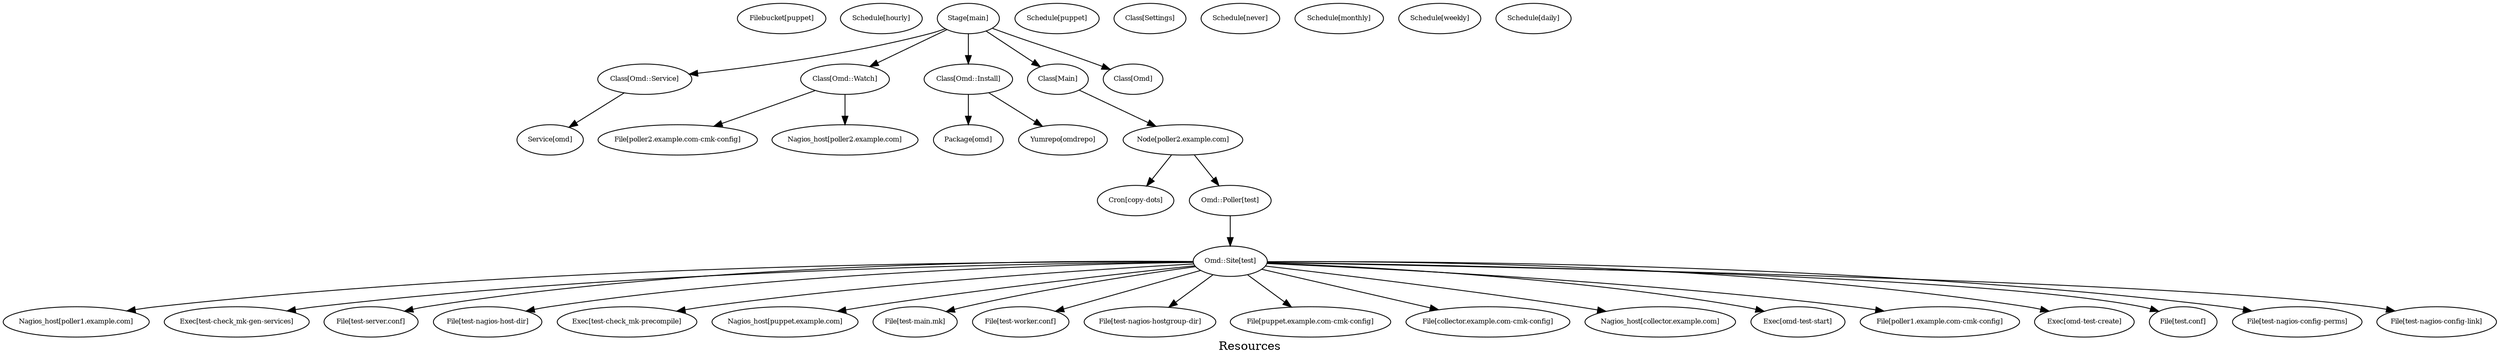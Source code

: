 digraph Resources {
    label = "Resources"
    "Filebucket[puppet]" [
        fontsize = 8,
        label = "Filebucket[puppet]"
    ]

    "Schedule[hourly]" [
        fontsize = 8,
        label = "Schedule[hourly]"
    ]

    "Node[poller2.example.com]" [
        fontsize = 8,
        label = "Node[poller2.example.com]"
    ]

    "Class[Omd::Service]" [
        fontsize = 8,
        label = "Class[Omd::Service]"
    ]

    "Nagios_host[poller1.example.com]" [
        fontsize = 8,
        label = "Nagios_host[poller1.example.com]"
    ]

    "Exec[test-check_mk-gen-services]" [
        fontsize = 8,
        label = "Exec[test-check_mk-gen-services]"
    ]

    "File[test-server.conf]" [
        fontsize = 8,
        label = "File[test-server.conf]"
    ]

    "File[test-nagios-host-dir]" [
        fontsize = 8,
        label = "File[test-nagios-host-dir]"
    ]

    "Exec[test-check_mk-precompile]" [
        fontsize = 8,
        label = "Exec[test-check_mk-precompile]"
    ]

    "Nagios_host[puppet.example.com]" [
        fontsize = 8,
        label = "Nagios_host[puppet.example.com]"
    ]

    "File[test-main.mk]" [
        fontsize = 8,
        label = "File[test-main.mk]"
    ]

    "File[test-worker.conf]" [
        fontsize = 8,
        label = "File[test-worker.conf]"
    ]

    "File[test-nagios-hostgroup-dir]" [
        fontsize = 8,
        label = "File[test-nagios-hostgroup-dir]"
    ]

    "Class[Omd::Watch]" [
        fontsize = 8,
        label = "Class[Omd::Watch]"
    ]

    "File[puppet.example.com-cmk-config]" [
        fontsize = 8,
        label = "File[puppet.example.com-cmk-config]"
    ]

    "Package[omd]" [
        fontsize = 8,
        label = "Package[omd]"
    ]

    "File[collector.example.com-cmk-config]" [
        fontsize = 8,
        label = "File[collector.example.com-cmk-config]"
    ]

    "Yumrepo[omdrepo]" [
        fontsize = 8,
        label = "Yumrepo[omdrepo]"
    ]

    "File[poller2.example.com-cmk-config]" [
        fontsize = 8,
        label = "File[poller2.example.com-cmk-config]"
    ]

    "Omd::Site[test]" [
        fontsize = 8,
        label = "Omd::Site[test]"
    ]

    "Schedule[puppet]" [
        fontsize = 8,
        label = "Schedule[puppet]"
    ]

    "Nagios_host[collector.example.com]" [
        fontsize = 8,
        label = "Nagios_host[collector.example.com]"
    ]

    "Cron[copy-dots]" [
        fontsize = 8,
        label = "Cron[copy-dots]"
    ]

    "Class[Settings]" [
        fontsize = 8,
        label = "Class[Settings]"
    ]

    "Nagios_host[poller2.example.com]" [
        fontsize = 8,
        label = "Nagios_host[poller2.example.com]"
    ]

    "Exec[omd-test-start]" [
        fontsize = 8,
        label = "Exec[omd-test-start]"
    ]

    "Schedule[never]" [
        fontsize = 8,
        label = "Schedule[never]"
    ]

    "Class[Omd::Install]" [
        fontsize = 8,
        label = "Class[Omd::Install]"
    ]

    "Class[Main]" [
        fontsize = 8,
        label = "Class[Main]"
    ]

    "File[poller1.example.com-cmk-config]" [
        fontsize = 8,
        label = "File[poller1.example.com-cmk-config]"
    ]

    "Class[Omd]" [
        fontsize = 8,
        label = "Class[Omd]"
    ]

    "Stage[main]" [
        fontsize = 8,
        label = "Stage[main]"
    ]

    "Exec[omd-test-create]" [
        fontsize = 8,
        label = "Exec[omd-test-create]"
    ]

    "Schedule[monthly]" [
        fontsize = 8,
        label = "Schedule[monthly]"
    ]

    "Schedule[weekly]" [
        fontsize = 8,
        label = "Schedule[weekly]"
    ]

    "Schedule[daily]" [
        fontsize = 8,
        label = "Schedule[daily]"
    ]

    "File[test.conf]" [
        fontsize = 8,
        label = "File[test.conf]"
    ]

    "File[test-nagios-config-perms]" [
        fontsize = 8,
        label = "File[test-nagios-config-perms]"
    ]

    "File[test-nagios-config-link]" [
        fontsize = 8,
        label = "File[test-nagios-config-link]"
    ]

    "Service[omd]" [
        fontsize = 8,
        label = "Service[omd]"
    ]

    "Omd::Poller[test]" [
        fontsize = 8,
        label = "Omd::Poller[test]"
    ]

    "Stage[main]" -> "Class[Main]" [
        fontsize = 8
    ]

    "Class[Main]" -> "Node[poller2.example.com]" [
        fontsize = 8
    ]

    "Node[poller2.example.com]" -> "Omd::Poller[test]" [
        fontsize = 8
    ]

    "Node[poller2.example.com]" -> "Cron[copy-dots]" [
        fontsize = 8
    ]

    "Class[Omd::Install]" -> "Yumrepo[omdrepo]" [
        fontsize = 8
    ]

    "Class[Omd::Install]" -> "Package[omd]" [
        fontsize = 8
    ]

    "Stage[main]" -> "Class[Omd::Install]" [
        fontsize = 8
    ]

    "Class[Omd::Service]" -> "Service[omd]" [
        fontsize = 8
    ]

    "Stage[main]" -> "Class[Omd::Service]" [
        fontsize = 8
    ]

    "Stage[main]" -> "Class[Omd]" [
        fontsize = 8
    ]

    "Omd::Poller[test]" -> "Omd::Site[test]" [
        fontsize = 8
    ]

    "Class[Omd::Watch]" -> "Nagios_host[poller2.example.com]" [
        fontsize = 8
    ]

    "Class[Omd::Watch]" -> "File[poller2.example.com-cmk-config]" [
        fontsize = 8
    ]

    "Stage[main]" -> "Class[Omd::Watch]" [
        fontsize = 8
    ]

    "Omd::Site[test]" -> "Exec[omd-test-create]" [
        fontsize = 8
    ]

    "Omd::Site[test]" -> "Exec[omd-test-start]" [
        fontsize = 8
    ]

    "Omd::Site[test]" -> "File[test.conf]" [
        fontsize = 8
    ]

    "Omd::Site[test]" -> "File[test-worker.conf]" [
        fontsize = 8
    ]

    "Omd::Site[test]" -> "File[test-server.conf]" [
        fontsize = 8
    ]

    "Omd::Site[test]" -> "File[test-nagios-config-perms]" [
        fontsize = 8
    ]

    "Omd::Site[test]" -> "File[test-nagios-config-link]" [
        fontsize = 8
    ]

    "Omd::Site[test]" -> "File[test-nagios-host-dir]" [
        fontsize = 8
    ]

    "Omd::Site[test]" -> "File[test-nagios-hostgroup-dir]" [
        fontsize = 8
    ]

    "Omd::Site[test]" -> "File[test-main.mk]" [
        fontsize = 8
    ]

    "Omd::Site[test]" -> "Exec[test-check_mk-precompile]" [
        fontsize = 8
    ]

    "Omd::Site[test]" -> "Exec[test-check_mk-gen-services]" [
        fontsize = 8
    ]

    "Omd::Site[test]" -> "Nagios_host[poller1.example.com]" [
        fontsize = 8
    ]

    "Omd::Site[test]" -> "Nagios_host[collector.example.com]" [
        fontsize = 8
    ]

    "Omd::Site[test]" -> "Nagios_host[puppet.example.com]" [
        fontsize = 8
    ]

    "Omd::Site[test]" -> "File[poller1.example.com-cmk-config]" [
        fontsize = 8
    ]

    "Omd::Site[test]" -> "File[collector.example.com-cmk-config]" [
        fontsize = 8
    ]

    "Omd::Site[test]" -> "File[puppet.example.com-cmk-config]" [
        fontsize = 8
    ]

}
